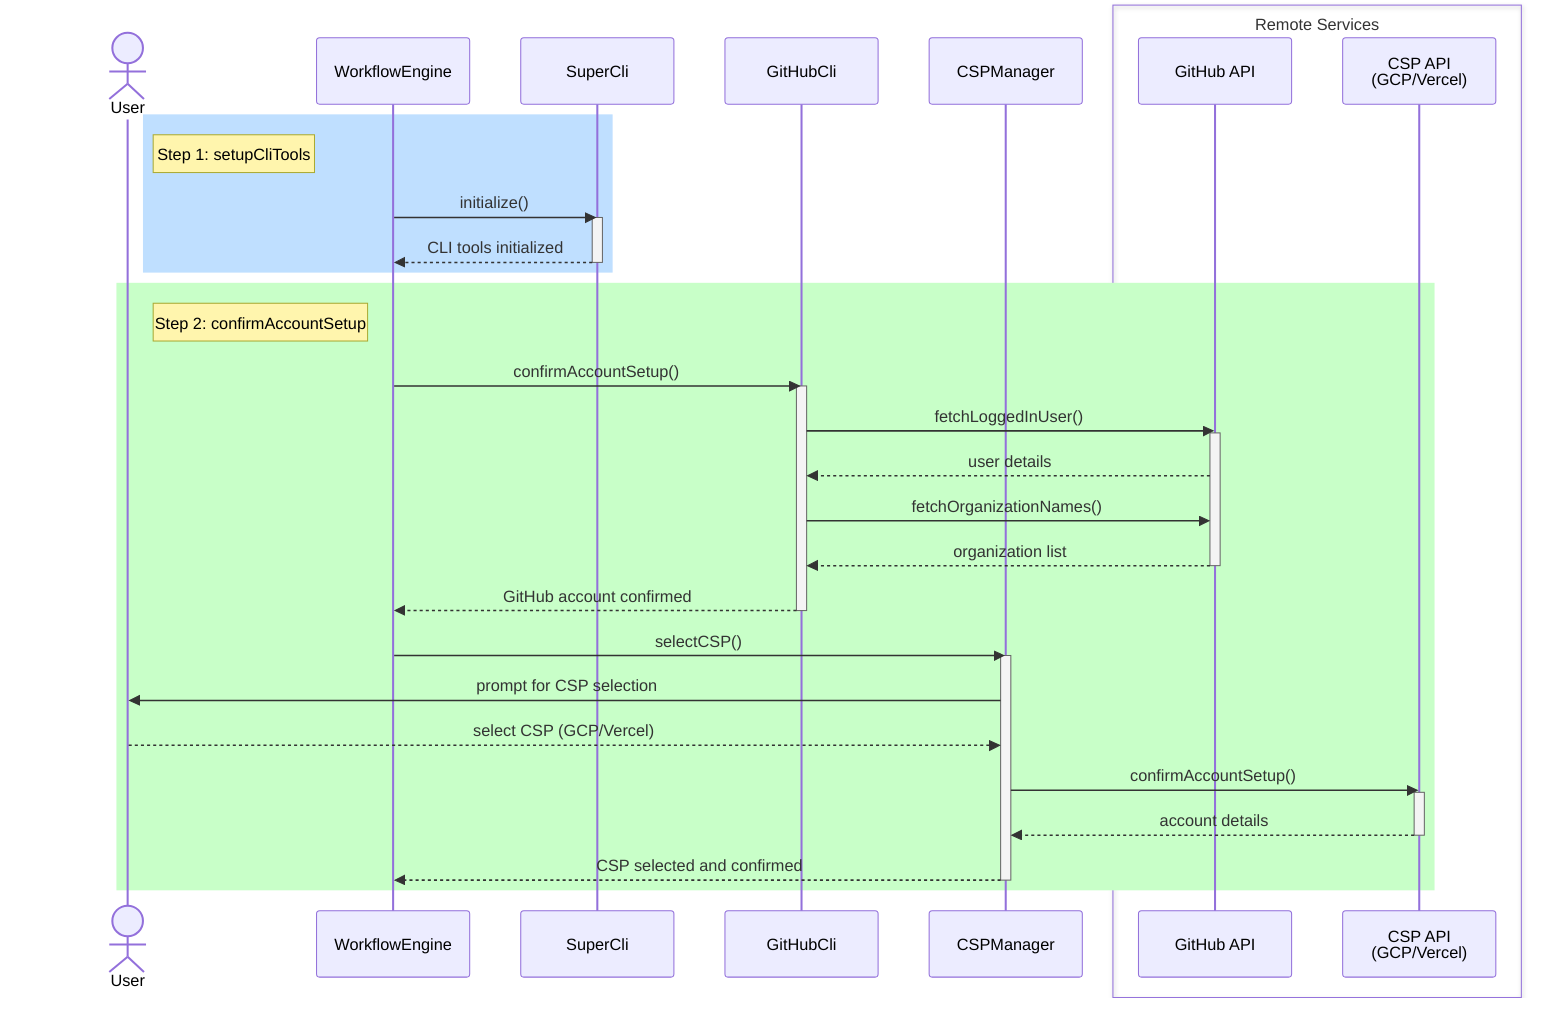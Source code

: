 ---
config:
  theme: default
  look: classic
---
sequenceDiagram
    actor User
    participant WE as WorkflowEngine
    participant SC as SuperCli
    participant GH as GitHubCli
    participant CSP as CSPManager
    
    box Remote Services
    participant GHAPI as GitHub API
    participant CSPAPI as CSP API<br>(GCP/Vercel)
    end

    rect rgb(191, 223, 255)
    note right of User: Step 1: setupCliTools
    WE->>SC: initialize()
    activate SC
    SC-->>WE: CLI tools initialized
    deactivate SC
    end

    rect rgb(200, 255, 200)
    note right of User: Step 2: confirmAccountSetup
    WE->>GH: confirmAccountSetup()
    activate GH
    GH->>GHAPI: fetchLoggedInUser()
    activate GHAPI
    GHAPI-->>GH: user details
    GH->>GHAPI: fetchOrganizationNames()
    GHAPI-->>GH: organization list
    deactivate GHAPI
    GH-->>WE: GitHub account confirmed
    deactivate GH
    
    WE->>CSP: selectCSP()
    activate CSP
    CSP->>User: prompt for CSP selection
    User-->>CSP: select CSP (GCP/Vercel)
    CSP->>CSPAPI: confirmAccountSetup()
    activate CSPAPI
    CSPAPI-->>CSP: account details
    deactivate CSPAPI
    CSP-->>WE: CSP selected and confirmed
    deactivate CSP
    end